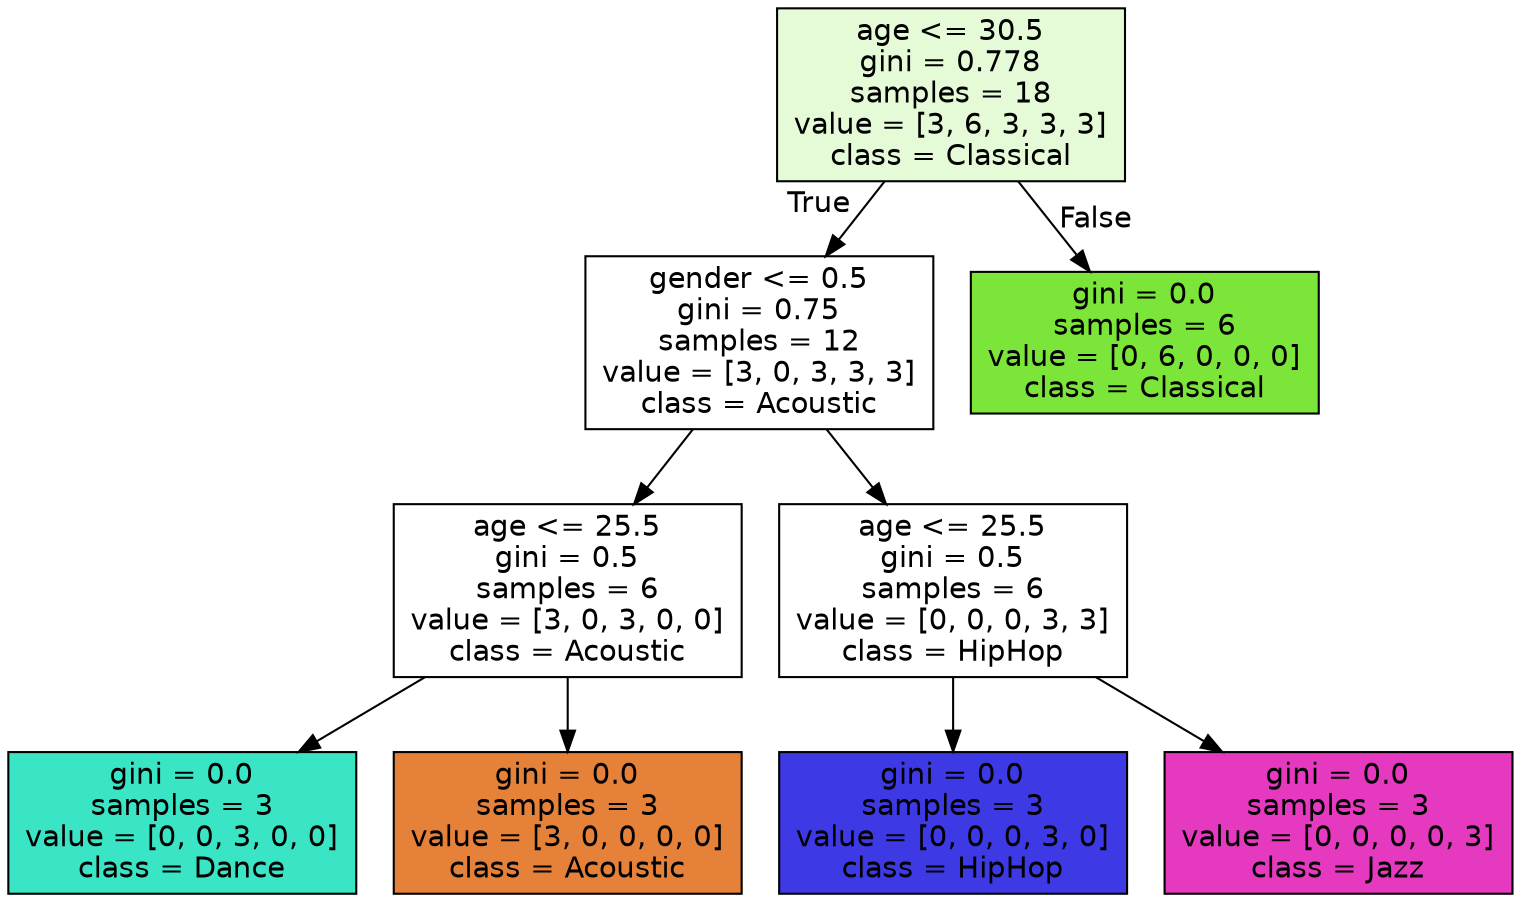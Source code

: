 digraph Tree {
node [shape=box, style="filled", color="black", fontname="helvetica"] ;
edge [fontname="helvetica"] ;
0 [label="age <= 30.5\ngini = 0.778\nsamples = 18\nvalue = [3, 6, 3, 3, 3]\nclass = Classical", fillcolor="#e5fad7"] ;
1 [label="gender <= 0.5\ngini = 0.75\nsamples = 12\nvalue = [3, 0, 3, 3, 3]\nclass = Acoustic", fillcolor="#ffffff"] ;
0 -> 1 [labeldistance=2.5, labelangle=45, headlabel="True"] ;
2 [label="age <= 25.5\ngini = 0.5\nsamples = 6\nvalue = [3, 0, 3, 0, 0]\nclass = Acoustic", fillcolor="#ffffff"] ;
1 -> 2 ;
3 [label="gini = 0.0\nsamples = 3\nvalue = [0, 0, 3, 0, 0]\nclass = Dance", fillcolor="#39e5c5"] ;
2 -> 3 ;
4 [label="gini = 0.0\nsamples = 3\nvalue = [3, 0, 0, 0, 0]\nclass = Acoustic", fillcolor="#e58139"] ;
2 -> 4 ;
5 [label="age <= 25.5\ngini = 0.5\nsamples = 6\nvalue = [0, 0, 0, 3, 3]\nclass = HipHop", fillcolor="#ffffff"] ;
1 -> 5 ;
6 [label="gini = 0.0\nsamples = 3\nvalue = [0, 0, 0, 3, 0]\nclass = HipHop", fillcolor="#3c39e5"] ;
5 -> 6 ;
7 [label="gini = 0.0\nsamples = 3\nvalue = [0, 0, 0, 0, 3]\nclass = Jazz", fillcolor="#e539c0"] ;
5 -> 7 ;
8 [label="gini = 0.0\nsamples = 6\nvalue = [0, 6, 0, 0, 0]\nclass = Classical", fillcolor="#7be539"] ;
0 -> 8 [labeldistance=2.5, labelangle=-45, headlabel="False"] ;
}